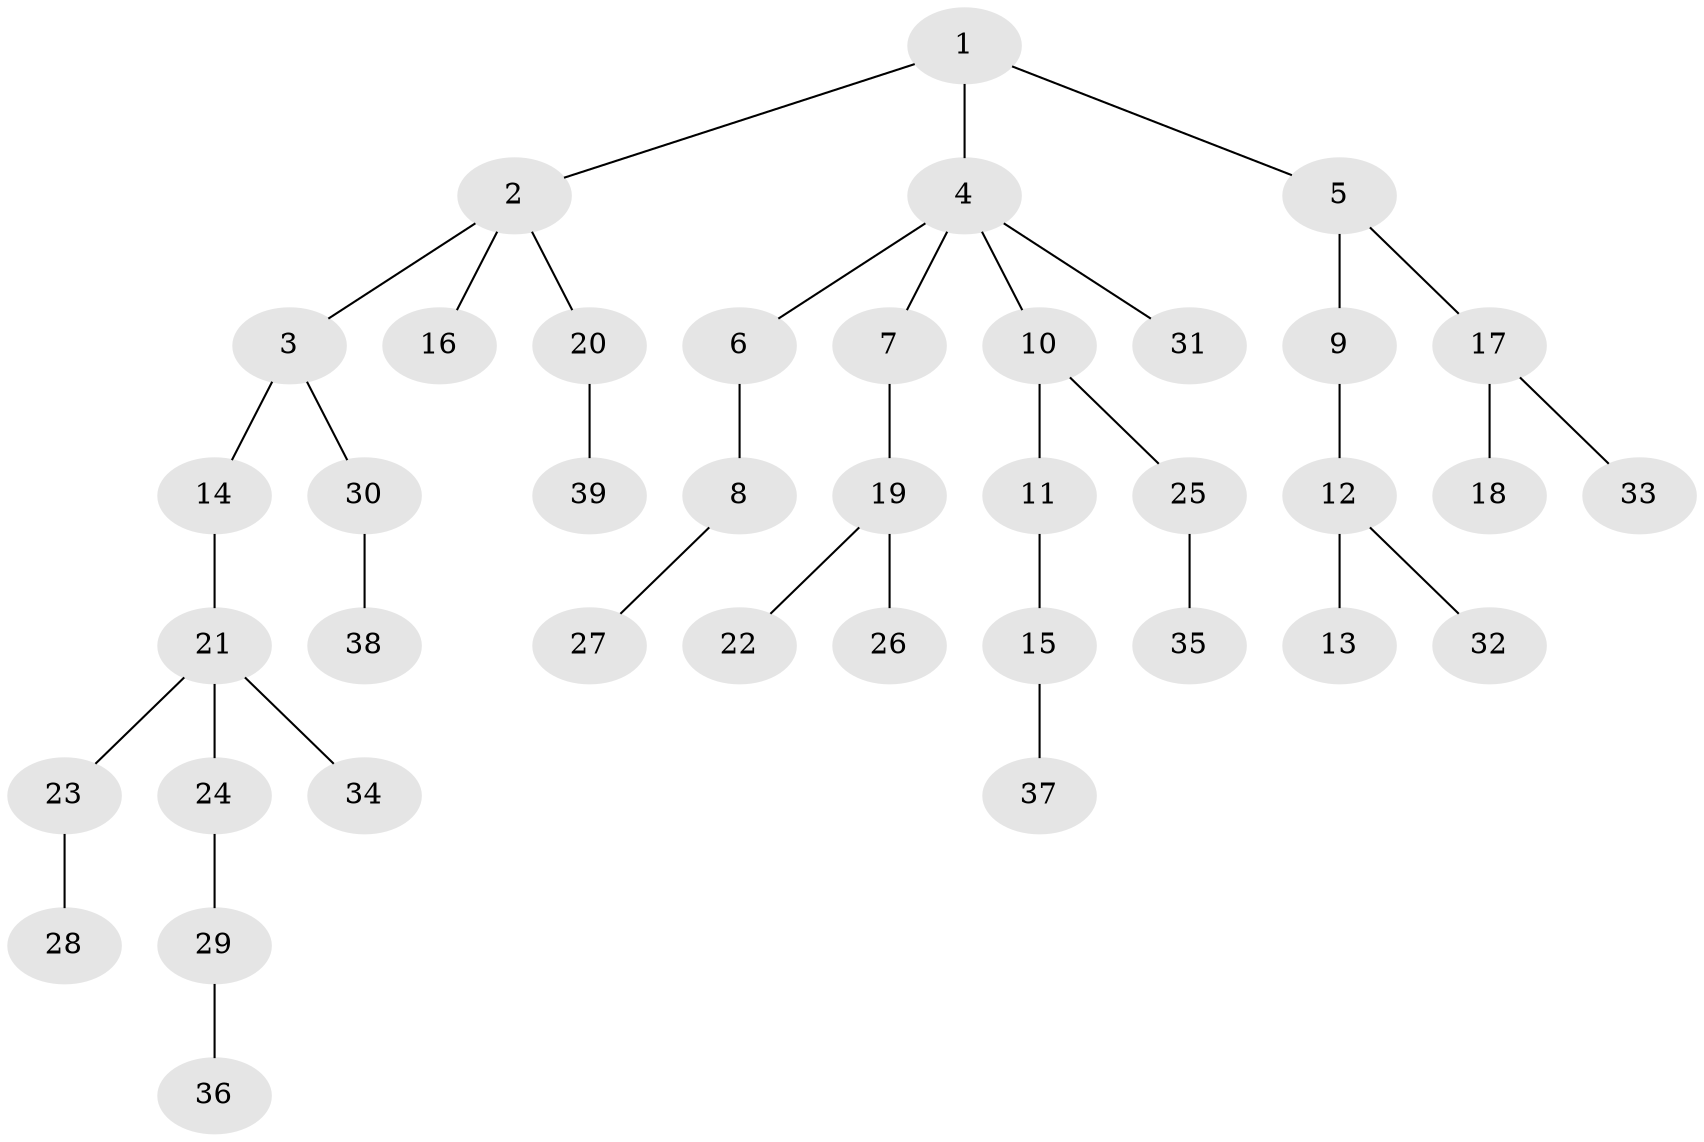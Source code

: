 // original degree distribution, {3: 0.10909090909090909, 5: 0.03636363636363636, 4: 0.09090909090909091, 6: 0.01818181818181818, 2: 0.23636363636363636, 1: 0.509090909090909}
// Generated by graph-tools (version 1.1) at 2025/51/03/04/25 22:51:38]
// undirected, 39 vertices, 38 edges
graph export_dot {
  node [color=gray90,style=filled];
  1;
  2;
  3;
  4;
  5;
  6;
  7;
  8;
  9;
  10;
  11;
  12;
  13;
  14;
  15;
  16;
  17;
  18;
  19;
  20;
  21;
  22;
  23;
  24;
  25;
  26;
  27;
  28;
  29;
  30;
  31;
  32;
  33;
  34;
  35;
  36;
  37;
  38;
  39;
  1 -- 2 [weight=1.0];
  1 -- 4 [weight=1.0];
  1 -- 5 [weight=1.0];
  2 -- 3 [weight=1.0];
  2 -- 16 [weight=1.0];
  2 -- 20 [weight=1.0];
  3 -- 14 [weight=1.0];
  3 -- 30 [weight=1.0];
  4 -- 6 [weight=1.0];
  4 -- 7 [weight=1.0];
  4 -- 10 [weight=1.0];
  4 -- 31 [weight=1.0];
  5 -- 9 [weight=1.0];
  5 -- 17 [weight=1.0];
  6 -- 8 [weight=1.0];
  7 -- 19 [weight=1.0];
  8 -- 27 [weight=1.0];
  9 -- 12 [weight=1.0];
  10 -- 11 [weight=1.0];
  10 -- 25 [weight=1.0];
  11 -- 15 [weight=1.0];
  12 -- 13 [weight=1.0];
  12 -- 32 [weight=1.0];
  14 -- 21 [weight=1.0];
  15 -- 37 [weight=1.0];
  17 -- 18 [weight=1.0];
  17 -- 33 [weight=1.0];
  19 -- 22 [weight=1.0];
  19 -- 26 [weight=1.0];
  20 -- 39 [weight=1.0];
  21 -- 23 [weight=1.0];
  21 -- 24 [weight=1.0];
  21 -- 34 [weight=1.0];
  23 -- 28 [weight=1.0];
  24 -- 29 [weight=1.0];
  25 -- 35 [weight=1.0];
  29 -- 36 [weight=1.0];
  30 -- 38 [weight=1.0];
}
